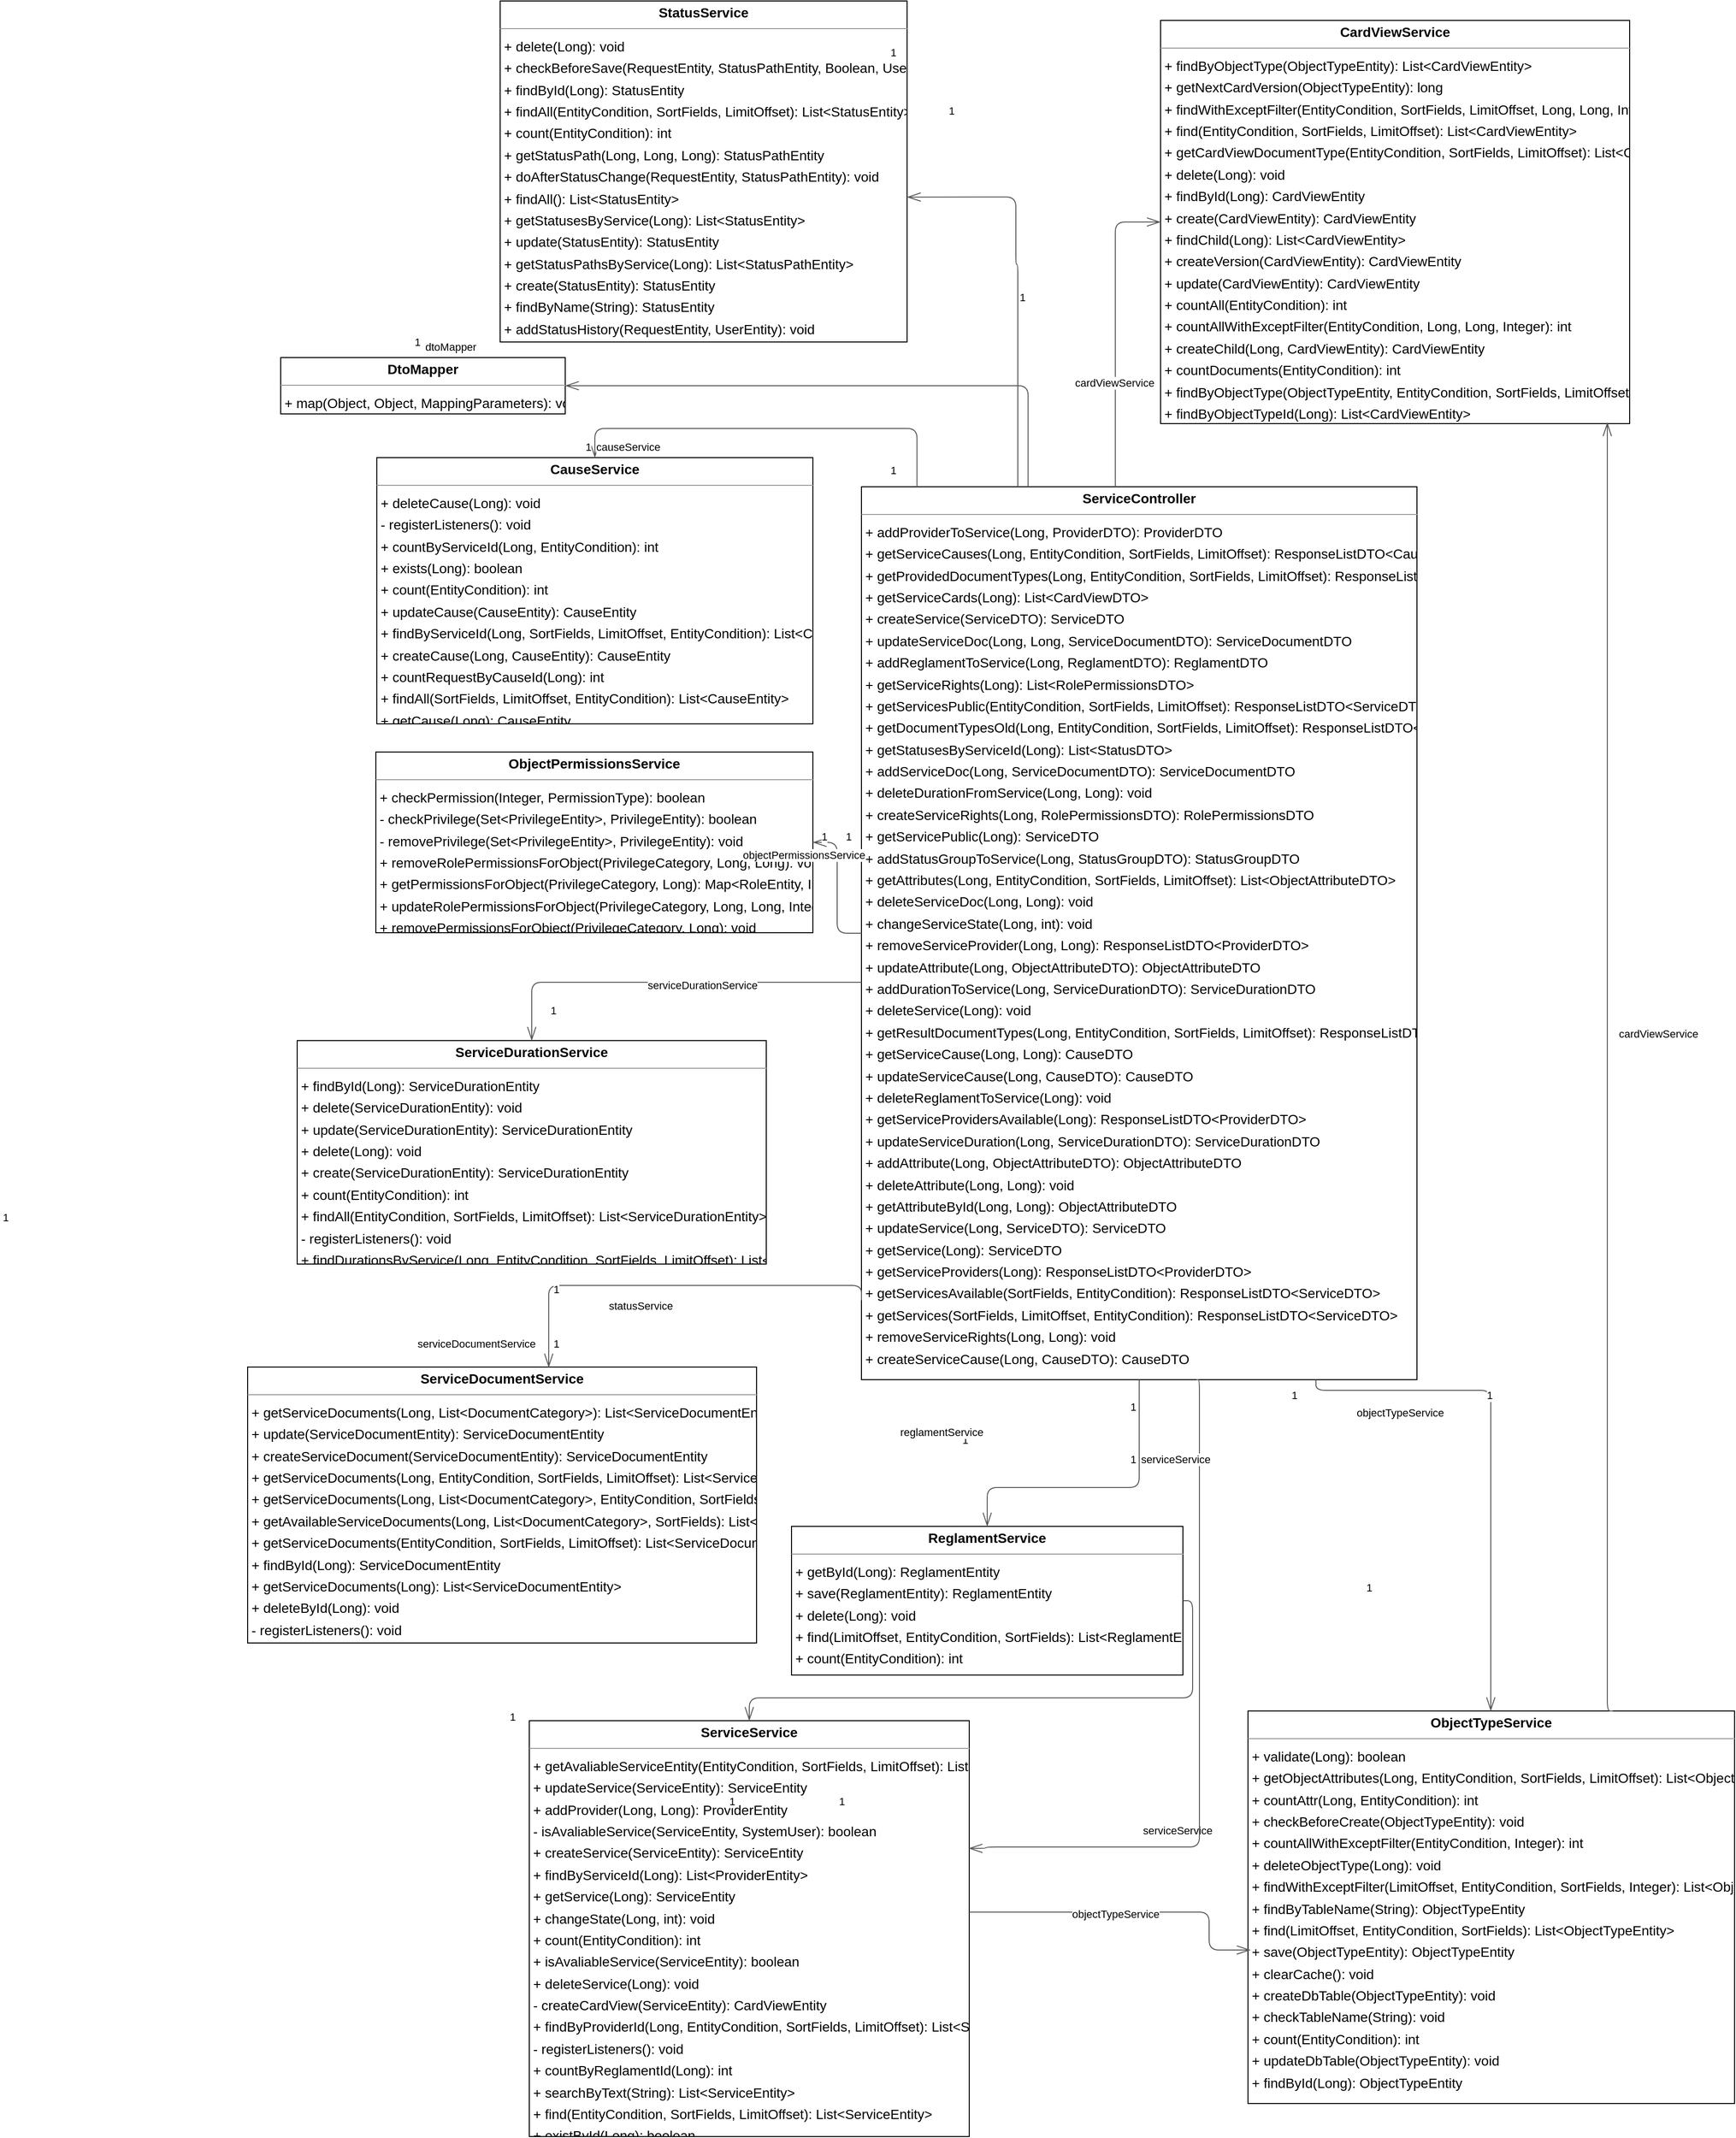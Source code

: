 <mxfile version="24.4.0" type="device">
  <diagram id="-9SgmEnkkTEJJTNnR55M" name="Страница — 1">
    <mxGraphModel dx="1807" dy="2320" grid="1" gridSize="10" guides="1" tooltips="1" connect="1" arrows="1" fold="1" page="0" pageScale="1" pageWidth="827" pageHeight="1169" background="none" math="0" shadow="0">
      <root>
        <mxCell id="0" />
        <mxCell id="1" parent="0" />
        <mxCell id="node2" value="&lt;p style=&quot;margin:0px;margin-top:4px;text-align:center;&quot;&gt;&lt;b&gt;CardViewService&lt;/b&gt;&lt;/p&gt;&lt;hr size=&quot;1&quot;&gt;&lt;p style=&quot;margin:0 0 0 4px;line-height:1.6;&quot;&gt;+ findByObjectType(ObjectTypeEntity): List&amp;lt;CardViewEntity&amp;gt;&lt;br&gt;+ getNextCardVersion(ObjectTypeEntity): long&lt;br&gt;+ findWithExceptFilter(EntityCondition, SortFields, LimitOffset, Long, Long, Integer): List&amp;lt;CardViewEntity&amp;gt;&lt;br&gt;+ find(EntityCondition, SortFields, LimitOffset): List&amp;lt;CardViewEntity&amp;gt;&lt;br&gt;+ getCardViewDocumentType(EntityCondition, SortFields, LimitOffset): List&amp;lt;CardViewEntity&amp;gt;&lt;br&gt;+ delete(Long): void&lt;br&gt;+ findById(Long): CardViewEntity&lt;br&gt;+ create(CardViewEntity): CardViewEntity&lt;br&gt;+ findChild(Long): List&amp;lt;CardViewEntity&amp;gt;&lt;br&gt;+ createVersion(CardViewEntity): CardViewEntity&lt;br&gt;+ update(CardViewEntity): CardViewEntity&lt;br&gt;+ countAll(EntityCondition): int&lt;br&gt;+ countAllWithExceptFilter(EntityCondition, Long, Long, Integer): int&lt;br&gt;+ createChild(Long, CardViewEntity): CardViewEntity&lt;br&gt;+ countDocuments(EntityCondition): int&lt;br&gt;+ findByObjectType(ObjectTypeEntity, EntityCondition, SortFields, LimitOffset): List&amp;lt;CardViewEntity&amp;gt;&lt;br&gt;+ findByObjectTypeId(Long): List&amp;lt;CardViewEntity&amp;gt;&lt;/p&gt;" style="verticalAlign=top;align=left;overflow=fill;fontSize=14;fontFamily=Helvetica;html=1;rounded=0;shadow=0;comic=0;labelBackgroundColor=none;strokeWidth=1;" parent="1" vertex="1">
          <mxGeometry x="2310" y="-480" width="483" height="415" as="geometry" />
        </mxCell>
        <mxCell id="node5" value="&lt;p style=&quot;margin:0px;margin-top:4px;text-align:center;&quot;&gt;&lt;b&gt;CauseService&lt;/b&gt;&lt;/p&gt;&lt;hr size=&quot;1&quot;/&gt;&lt;p style=&quot;margin:0 0 0 4px;line-height:1.6;&quot;&gt;+ deleteCause(Long): void&lt;br/&gt;- registerListeners(): void&lt;br/&gt;+ countByServiceId(Long, EntityCondition): int&lt;br/&gt;+ exists(Long): boolean&lt;br/&gt;+ count(EntityCondition): int&lt;br/&gt;+ updateCause(CauseEntity): CauseEntity&lt;br/&gt;+ findByServiceId(Long, SortFields, LimitOffset, EntityCondition): List&amp;lt;CauseEntity&amp;gt;&lt;br/&gt;+ createCause(Long, CauseEntity): CauseEntity&lt;br/&gt;+ countRequestByCauseId(Long): int&lt;br/&gt;+ findAll(SortFields, LimitOffset, EntityCondition): List&amp;lt;CauseEntity&amp;gt;&lt;br/&gt;+ getCause(Long): CauseEntity&lt;/p&gt;" style="verticalAlign=top;align=left;overflow=fill;fontSize=14;fontFamily=Helvetica;html=1;rounded=0;shadow=0;comic=0;labelBackgroundColor=none;strokeWidth=1;" parent="1" vertex="1">
          <mxGeometry x="1503" y="-30" width="449" height="274" as="geometry" />
        </mxCell>
        <mxCell id="node3" value="&lt;p style=&quot;margin:0px;margin-top:4px;text-align:center;&quot;&gt;&lt;b&gt;DtoMapper&lt;/b&gt;&lt;/p&gt;&lt;hr size=&quot;1&quot;/&gt;&lt;p style=&quot;margin:0 0 0 4px;line-height:1.6;&quot;&gt;+ map(Object, Object, MappingParameters): void&lt;/p&gt;" style="verticalAlign=top;align=left;overflow=fill;fontSize=14;fontFamily=Helvetica;html=1;rounded=0;shadow=0;comic=0;labelBackgroundColor=none;strokeWidth=1;" parent="1" vertex="1">
          <mxGeometry x="1404" y="-133" width="293" height="58" as="geometry" />
        </mxCell>
        <mxCell id="node6" value="&lt;p style=&quot;margin:0px;margin-top:4px;text-align:center;&quot;&gt;&lt;b&gt;ObjectPermissionsService&lt;/b&gt;&lt;/p&gt;&lt;hr size=&quot;1&quot;/&gt;&lt;p style=&quot;margin:0 0 0 4px;line-height:1.6;&quot;&gt;+ checkPermission(Integer, PermissionType): boolean&lt;br/&gt;- checkPrivilege(Set&amp;lt;PrivilegeEntity&amp;gt;, PrivilegeEntity): boolean&lt;br/&gt;- removePrivilege(Set&amp;lt;PrivilegeEntity&amp;gt;, PrivilegeEntity): void&lt;br/&gt;+ removeRolePermissionsForObject(PrivilegeCategory, Long, Long): void&lt;br/&gt;+ getPermissionsForObject(PrivilegeCategory, Long): Map&amp;lt;RoleEntity, Integer&amp;gt;&lt;br/&gt;+ updateRolePermissionsForObject(PrivilegeCategory, Long, Long, Integer): void&lt;br/&gt;+ removePermissionsForObject(PrivilegeCategory, Long): void&lt;/p&gt;" style="verticalAlign=top;align=left;overflow=fill;fontSize=14;fontFamily=Helvetica;html=1;rounded=0;shadow=0;comic=0;labelBackgroundColor=none;strokeWidth=1;" parent="1" vertex="1">
          <mxGeometry x="1502" y="273" width="450" height="186" as="geometry" />
        </mxCell>
        <mxCell id="node8" value="&lt;p style=&quot;margin:0px;margin-top:4px;text-align:center;&quot;&gt;&lt;b&gt;ObjectTypeService&lt;/b&gt;&lt;/p&gt;&lt;hr size=&quot;1&quot;&gt;&lt;p style=&quot;margin:0 0 0 4px;line-height:1.6;&quot;&gt;+ validate(Long): boolean&lt;br&gt;+ getObjectAttributes(Long, EntityCondition, SortFields, LimitOffset): List&amp;lt;ObjectAttributeEntity&amp;gt;&lt;br&gt;+ countAttr(Long, EntityCondition): int&lt;br&gt;+ checkBeforeCreate(ObjectTypeEntity): void&lt;br&gt;+ countAllWithExceptFilter(EntityCondition, Integer): int&lt;br&gt;+ deleteObjectType(Long): void&lt;br&gt;+ findWithExceptFilter(LimitOffset, EntityCondition, SortFields, Integer): List&amp;lt;ObjectTypeEntity&amp;gt;&lt;br&gt;+ findByTableName(String): ObjectTypeEntity&lt;br&gt;+ find(LimitOffset, EntityCondition, SortFields): List&amp;lt;ObjectTypeEntity&amp;gt;&lt;br&gt;+ save(ObjectTypeEntity): ObjectTypeEntity&lt;br&gt;+ clearCache(): void&lt;br&gt;+ createDbTable(ObjectTypeEntity): void&lt;br&gt;+ checkTableName(String): void&lt;br&gt;+ count(EntityCondition): int&lt;br&gt;+ updateDbTable(ObjectTypeEntity): void&lt;br&gt;+ findById(Long): ObjectTypeEntity&lt;br&gt;&lt;/p&gt;" style="verticalAlign=top;align=left;overflow=fill;fontSize=14;fontFamily=Helvetica;html=1;rounded=0;shadow=0;comic=0;labelBackgroundColor=none;strokeWidth=1;" parent="1" vertex="1">
          <mxGeometry x="2400" y="1260" width="501" height="404" as="geometry" />
        </mxCell>
        <mxCell id="node9" value="&lt;p style=&quot;margin:0px;margin-top:4px;text-align:center;&quot;&gt;&lt;b&gt;ReglamentService&lt;/b&gt;&lt;/p&gt;&lt;hr size=&quot;1&quot;&gt;&lt;p style=&quot;margin:0 0 0 4px;line-height:1.6;&quot;&gt;+ getById(Long): ReglamentEntity&lt;br&gt;+ save(ReglamentEntity): ReglamentEntity&lt;br&gt;+ delete(Long): void&lt;br&gt;+ find(LimitOffset, EntityCondition, SortFields): List&amp;lt;ReglamentEntity&amp;gt;&lt;br&gt;+ count(EntityCondition): int&lt;/p&gt;" style="verticalAlign=top;align=left;overflow=fill;fontSize=14;fontFamily=Helvetica;html=1;rounded=0;shadow=0;comic=0;labelBackgroundColor=none;strokeWidth=1;" parent="1" vertex="1">
          <mxGeometry x="1930" y="1070" width="403" height="153" as="geometry" />
        </mxCell>
        <mxCell id="node0" value="&lt;p style=&quot;margin:0px;margin-top:4px;text-align:center;&quot;&gt;&lt;b&gt;ServiceController&lt;/b&gt;&lt;/p&gt;&lt;hr size=&quot;1&quot;&gt;&lt;p style=&quot;margin:0 0 0 4px;line-height:1.6;&quot;&gt;+ addProviderToService(Long, ProviderDTO): ProviderDTO&lt;br&gt;+ getServiceCauses(Long, EntityCondition, SortFields, LimitOffset): ResponseListDTO&amp;lt;CauseDTO&amp;gt;&lt;br&gt;+ getProvidedDocumentTypes(Long, EntityCondition, SortFields, LimitOffset): ResponseListDTO&amp;lt;ServiceDocumentDTO&amp;gt;&lt;br&gt;+ getServiceCards(Long): List&amp;lt;CardViewDTO&amp;gt;&lt;br&gt;+ createService(ServiceDTO): ServiceDTO&lt;br&gt;+ updateServiceDoc(Long, Long, ServiceDocumentDTO): ServiceDocumentDTO&lt;br&gt;+ addReglamentToService(Long, ReglamentDTO): ReglamentDTO&lt;br&gt;+ getServiceRights(Long): List&amp;lt;RolePermissionsDTO&amp;gt;&lt;br&gt;+ getServicesPublic(EntityCondition, SortFields, LimitOffset): ResponseListDTO&amp;lt;ServiceDTO&amp;gt;&lt;br&gt;+ getDocumentTypesOld(Long, EntityCondition, SortFields, LimitOffset): ResponseListDTO&amp;lt;ServiceDocumentDTO&amp;gt;&lt;br&gt;+ getStatusesByServiceId(Long): List&amp;lt;StatusDTO&amp;gt;&lt;br&gt;+ addServiceDoc(Long, ServiceDocumentDTO): ServiceDocumentDTO&lt;br&gt;+ deleteDurationFromService(Long, Long): void&lt;br&gt;+ createServiceRights(Long, RolePermissionsDTO): RolePermissionsDTO&lt;br&gt;+ getServicePublic(Long): ServiceDTO&lt;br&gt;+ addStatusGroupToService(Long, StatusGroupDTO): StatusGroupDTO&lt;br&gt;+ getAttributes(Long, EntityCondition, SortFields, LimitOffset): List&amp;lt;ObjectAttributeDTO&amp;gt;&lt;br&gt;+ deleteServiceDoc(Long, Long): void&lt;br&gt;+ changeServiceState(Long, int): void&lt;br&gt;+ removeServiceProvider(Long, Long): ResponseListDTO&amp;lt;ProviderDTO&amp;gt;&lt;br&gt;+ updateAttribute(Long, ObjectAttributeDTO): ObjectAttributeDTO&lt;br&gt;+ addDurationToService(Long, ServiceDurationDTO): ServiceDurationDTO&lt;br&gt;+ deleteService(Long): void&lt;br&gt;+ getResultDocumentTypes(Long, EntityCondition, SortFields, LimitOffset): ResponseListDTO&amp;lt;ServiceDocumentDTO&amp;gt;&lt;br&gt;+ getServiceCause(Long, Long): CauseDTO&lt;br&gt;+ updateServiceCause(Long, CauseDTO): CauseDTO&lt;br&gt;+ deleteReglamentToService(Long): void&lt;br&gt;+ getServiceProvidersAvailable(Long): ResponseListDTO&amp;lt;ProviderDTO&amp;gt;&lt;br&gt;+ updateServiceDuration(Long, ServiceDurationDTO): ServiceDurationDTO&lt;br&gt;+ addAttribute(Long, ObjectAttributeDTO): ObjectAttributeDTO&lt;br&gt;+ deleteAttribute(Long, Long): void&lt;br&gt;+ getAttributeById(Long, Long): ObjectAttributeDTO&lt;br&gt;+ updateService(Long, ServiceDTO): ServiceDTO&lt;br&gt;+ getService(Long): ServiceDTO&lt;br&gt;+ getServiceProviders(Long): ResponseListDTO&amp;lt;ProviderDTO&amp;gt;&lt;br&gt;+ getServicesAvailable(SortFields, EntityCondition): ResponseListDTO&amp;lt;ServiceDTO&amp;gt;&lt;br&gt;+ getServices(SortFields, LimitOffset, EntityCondition): ResponseListDTO&amp;lt;ServiceDTO&amp;gt;&lt;br&gt;+ removeServiceRights(Long, Long): void&lt;br&gt;+ createServiceCause(Long, CauseDTO): CauseDTO&lt;/p&gt;" style="verticalAlign=top;align=left;overflow=fill;fontSize=14;fontFamily=Helvetica;html=1;rounded=0;shadow=0;comic=0;labelBackgroundColor=none;strokeWidth=1;" parent="1" vertex="1">
          <mxGeometry x="2002" width="572" height="919" as="geometry" />
        </mxCell>
        <mxCell id="node7" value="&lt;p style=&quot;margin:0px;margin-top:4px;text-align:center;&quot;&gt;&lt;b&gt;ServiceDocumentService&lt;/b&gt;&lt;/p&gt;&lt;hr size=&quot;1&quot;/&gt;&lt;p style=&quot;margin:0 0 0 4px;line-height:1.6;&quot;&gt;+ getServiceDocuments(Long, List&amp;lt;DocumentCategory&amp;gt;): List&amp;lt;ServiceDocumentEntity&amp;gt;&lt;br/&gt;+ update(ServiceDocumentEntity): ServiceDocumentEntity&lt;br/&gt;+ createServiceDocument(ServiceDocumentEntity): ServiceDocumentEntity&lt;br/&gt;+ getServiceDocuments(Long, EntityCondition, SortFields, LimitOffset): List&amp;lt;ServiceDocumentEntity&amp;gt;&lt;br/&gt;+ getServiceDocuments(Long, List&amp;lt;DocumentCategory&amp;gt;, EntityCondition, SortFields, LimitOffset): List&amp;lt;ServiceDocumentEntity&amp;gt;&lt;br/&gt;+ getAvailableServiceDocuments(Long, List&amp;lt;DocumentCategory&amp;gt;, SortFields): List&amp;lt;ServiceDocumentEntity&amp;gt;&lt;br/&gt;+ getServiceDocuments(EntityCondition, SortFields, LimitOffset): List&amp;lt;ServiceDocumentEntity&amp;gt;&lt;br/&gt;+ findById(Long): ServiceDocumentEntity&lt;br/&gt;+ getServiceDocuments(Long): List&amp;lt;ServiceDocumentEntity&amp;gt;&lt;br/&gt;+ deleteById(Long): void&lt;br/&gt;- registerListeners(): void&lt;/p&gt;" style="verticalAlign=top;align=left;overflow=fill;fontSize=14;fontFamily=Helvetica;html=1;rounded=0;shadow=0;comic=0;labelBackgroundColor=none;strokeWidth=1;" parent="1" vertex="1">
          <mxGeometry x="1370" y="906" width="524" height="284" as="geometry" />
        </mxCell>
        <mxCell id="node1" value="&lt;p style=&quot;margin:0px;margin-top:4px;text-align:center;&quot;&gt;&lt;b&gt;ServiceDurationService&lt;/b&gt;&lt;/p&gt;&lt;hr size=&quot;1&quot;/&gt;&lt;p style=&quot;margin:0 0 0 4px;line-height:1.6;&quot;&gt;+ findById(Long): ServiceDurationEntity&lt;br/&gt;+ delete(ServiceDurationEntity): void&lt;br/&gt;+ update(ServiceDurationEntity): ServiceDurationEntity&lt;br/&gt;+ delete(Long): void&lt;br/&gt;+ create(ServiceDurationEntity): ServiceDurationEntity&lt;br/&gt;+ count(EntityCondition): int&lt;br/&gt;+ findAll(EntityCondition, SortFields, LimitOffset): List&amp;lt;ServiceDurationEntity&amp;gt;&lt;br/&gt;- registerListeners(): void&lt;br/&gt;+ findDurationsByService(Long, EntityCondition, SortFields, LimitOffset): List&amp;lt;ServiceDurationEntity&amp;gt;&lt;/p&gt;" style="verticalAlign=top;align=left;overflow=fill;fontSize=14;fontFamily=Helvetica;html=1;rounded=0;shadow=0;comic=0;labelBackgroundColor=none;strokeWidth=1;" parent="1" vertex="1">
          <mxGeometry x="1421" y="570" width="483" height="230" as="geometry" />
        </mxCell>
        <mxCell id="node4" value="&lt;p style=&quot;margin:0px;margin-top:4px;text-align:center;&quot;&gt;&lt;b&gt;ServiceService&lt;/b&gt;&lt;/p&gt;&lt;hr size=&quot;1&quot;/&gt;&lt;p style=&quot;margin:0 0 0 4px;line-height:1.6;&quot;&gt;+ getAvaliableServiceEntity(EntityCondition, SortFields, LimitOffset): List&amp;lt;ServiceEntity&amp;gt;&lt;br/&gt;+ updateService(ServiceEntity): ServiceEntity&lt;br/&gt;+ addProvider(Long, Long): ProviderEntity&lt;br/&gt;- isAvaliableService(ServiceEntity, SystemUser): boolean&lt;br/&gt;+ createService(ServiceEntity): ServiceEntity&lt;br/&gt;+ findByServiceId(Long): List&amp;lt;ProviderEntity&amp;gt;&lt;br/&gt;+ getService(Long): ServiceEntity&lt;br/&gt;+ changeState(Long, int): void&lt;br/&gt;+ count(EntityCondition): int&lt;br/&gt;+ isAvaliableService(ServiceEntity): boolean&lt;br/&gt;+ deleteService(Long): void&lt;br/&gt;- createCardView(ServiceEntity): CardViewEntity&lt;br/&gt;+ findByProviderId(Long, EntityCondition, SortFields, LimitOffset): List&amp;lt;ServiceEntity&amp;gt;&lt;br/&gt;- registerListeners(): void&lt;br/&gt;+ countByReglamentId(Long): int&lt;br/&gt;+ searchByText(String): List&amp;lt;ServiceEntity&amp;gt;&lt;br/&gt;+ find(EntityCondition, SortFields, LimitOffset): List&amp;lt;ServiceEntity&amp;gt;&lt;br/&gt;+ existById(Long): boolean&lt;/p&gt;" style="verticalAlign=top;align=left;overflow=fill;fontSize=14;fontFamily=Helvetica;html=1;rounded=0;shadow=0;comic=0;labelBackgroundColor=none;strokeWidth=1;" parent="1" vertex="1">
          <mxGeometry x="1660" y="1270" width="453" height="428" as="geometry" />
        </mxCell>
        <mxCell id="node10" value="&lt;p style=&quot;margin:0px;margin-top:4px;text-align:center;&quot;&gt;&lt;b&gt;StatusService&lt;/b&gt;&lt;/p&gt;&lt;hr size=&quot;1&quot;&gt;&lt;p style=&quot;margin:0 0 0 4px;line-height:1.6;&quot;&gt;+ delete(Long): void&lt;br&gt;+ checkBeforeSave(RequestEntity, StatusPathEntity, Boolean, UserEntity): List&amp;lt;String&amp;gt;&lt;br&gt;+ findById(Long): StatusEntity&lt;br&gt;+ findAll(EntityCondition, SortFields, LimitOffset): List&amp;lt;StatusEntity&amp;gt;&lt;br&gt;+ count(EntityCondition): int&lt;br&gt;+ getStatusPath(Long, Long, Long): StatusPathEntity&lt;br&gt;+ doAfterStatusChange(RequestEntity, StatusPathEntity): void&lt;br&gt;+ findAll(): List&amp;lt;StatusEntity&amp;gt;&lt;br&gt;+ getStatusesByService(Long): List&amp;lt;StatusEntity&amp;gt;&lt;br&gt;+ update(StatusEntity): StatusEntity&lt;br&gt;+ getStatusPathsByService(Long): List&amp;lt;StatusPathEntity&amp;gt;&lt;br&gt;+ create(StatusEntity): StatusEntity&lt;br&gt;+ findByName(String): StatusEntity&lt;br&gt;+ addStatusHistory(RequestEntity, UserEntity): void&lt;br&gt;&lt;/p&gt;" style="verticalAlign=top;align=left;overflow=fill;fontSize=14;fontFamily=Helvetica;html=1;rounded=0;shadow=0;comic=0;labelBackgroundColor=none;strokeWidth=1;" parent="1" vertex="1">
          <mxGeometry x="1630" y="-500" width="419" height="351" as="geometry" />
        </mxCell>
        <mxCell id="edge9" value="" style="html=1;rounded=1;edgeStyle=orthogonalEdgeStyle;dashed=0;startArrow=diamondThinstartSize=12;endArrow=openThin;endSize=12;strokeColor=#595959;exitX=0.750;exitY=0.000;exitDx=0;exitDy=0;entryX=0.953;entryY=0.997;entryDx=0;entryDy=0;entryPerimeter=0;" parent="1" source="node8" target="node2" edge="1">
          <mxGeometry width="50" height="50" relative="1" as="geometry">
            <Array as="points">
              <mxPoint x="2770" y="1260" />
              <mxPoint x="2770" y="-66" />
            </Array>
            <mxPoint x="2770" y="-80" as="targetPoint" />
          </mxGeometry>
        </mxCell>
        <mxCell id="label59" value="cardViewService" style="edgeLabel;resizable=0;html=1;align=left;verticalAlign=top;strokeColor=default;" parent="edge9" vertex="1" connectable="0">
          <mxGeometry x="2780" y="550" as="geometry" />
        </mxCell>
        <mxCell id="edge11" value="" style="html=1;rounded=1;edgeStyle=orthogonalEdgeStyle;dashed=0;startArrow=diamondThinstartSize=12;endArrow=openThin;endSize=12;strokeColor=#595959;exitX=1.000;exitY=0.500;exitDx=0;exitDy=0;" parent="1" source="node9" target="node4" edge="1">
          <mxGeometry width="50" height="50" relative="1" as="geometry">
            <Array as="points" />
          </mxGeometry>
        </mxCell>
        <mxCell id="label66" value="1" style="edgeLabel;resizable=0;html=1;align=left;verticalAlign=top;strokeColor=default;" parent="edge11" vertex="1" connectable="0">
          <mxGeometry x="1864" y="1340" as="geometry" />
        </mxCell>
        <mxCell id="label70" value="1" style="edgeLabel;resizable=0;html=1;align=left;verticalAlign=top;strokeColor=default;" parent="edge11" vertex="1" connectable="0">
          <mxGeometry x="1977" y="1340" as="geometry" />
        </mxCell>
        <mxCell id="label71" value="serviceService" style="edgeLabel;resizable=0;html=1;align=left;verticalAlign=top;strokeColor=default;" parent="edge11" vertex="1" connectable="0">
          <mxGeometry x="2290" y="1370" as="geometry" />
        </mxCell>
        <mxCell id="edge1" value="" style="html=1;rounded=1;edgeStyle=orthogonalEdgeStyle;dashed=0;startArrow=diamondThinstartSize=12;endArrow=openThin;endSize=12;strokeColor=#595959;entryX=0.000;entryY=0.500;entryDx=0;entryDy=0;exitX=0.457;exitY=0;exitDx=0;exitDy=0;exitPerimeter=0;" parent="1" source="node0" target="node2" edge="1">
          <mxGeometry width="50" height="50" relative="1" as="geometry">
            <Array as="points" />
            <mxPoint x="2610" y="300" as="sourcePoint" />
          </mxGeometry>
        </mxCell>
        <mxCell id="label11" value="cardViewService" style="edgeLabel;resizable=0;html=1;align=left;verticalAlign=top;strokeColor=default;" parent="edge1" vertex="1" connectable="0">
          <mxGeometry x="2220" y="-120" as="geometry" />
        </mxCell>
        <mxCell id="edge4" value="" style="html=1;rounded=1;edgeStyle=orthogonalEdgeStyle;dashed=0;startArrow=diamondThinstartSize=12;endArrow=openThin;endSize=12;strokeColor=#595959;exitX=0.100;exitY=0.000;exitDx=0;exitDy=0;entryX=0.500;entryY=0.000;entryDx=0;entryDy=0;" parent="1" source="node0" target="node5" edge="1">
          <mxGeometry width="50" height="50" relative="1" as="geometry">
            <Array as="points">
              <mxPoint x="2059" y="-60" />
              <mxPoint x="1727" y="-60" />
            </Array>
          </mxGeometry>
        </mxCell>
        <mxCell id="label24" value="1" style="edgeLabel;resizable=0;html=1;align=left;verticalAlign=top;strokeColor=default;" parent="edge4" vertex="1" connectable="0">
          <mxGeometry x="2090" y="-400" as="geometry" />
        </mxCell>
        <mxCell id="label28" value="1" style="edgeLabel;resizable=0;html=1;align=left;verticalAlign=top;strokeColor=default;" parent="edge4" vertex="1" connectable="0">
          <mxGeometry x="1716" y="-54" as="geometry" />
        </mxCell>
        <mxCell id="label29" value="causeService" style="edgeLabel;resizable=0;html=1;align=left;verticalAlign=top;strokeColor=default;" parent="edge4" vertex="1" connectable="0">
          <mxGeometry x="1727" y="-54" as="geometry" />
        </mxCell>
        <mxCell id="edge2" value="" style="html=1;rounded=1;edgeStyle=orthogonalEdgeStyle;dashed=0;startArrow=diamondThinstartSize=12;endArrow=openThin;endSize=12;strokeColor=#595959;exitX=0.300;exitY=0.000;exitDx=0;exitDy=0;entryX=1;entryY=0.5;entryDx=0;entryDy=0;" parent="1" source="node0" target="node3" edge="1">
          <mxGeometry width="50" height="50" relative="1" as="geometry">
            <Array as="points">
              <mxPoint x="2174" y="-104" />
            </Array>
          </mxGeometry>
        </mxCell>
        <mxCell id="label12" value="1" style="edgeLabel;resizable=0;html=1;align=left;verticalAlign=top;strokeColor=default;" parent="edge2" vertex="1" connectable="0">
          <mxGeometry x="2163" y="-208" as="geometry" />
        </mxCell>
        <mxCell id="label16" value="1" style="edgeLabel;resizable=0;html=1;align=left;verticalAlign=top;strokeColor=default;" parent="edge2" vertex="1" connectable="0">
          <mxGeometry x="1540" y="-162" as="geometry" />
        </mxCell>
        <mxCell id="label17" value="dtoMapper" style="edgeLabel;resizable=0;html=1;align=left;verticalAlign=top;strokeColor=default;" parent="edge2" vertex="1" connectable="0">
          <mxGeometry x="1551" y="-157" as="geometry" />
        </mxCell>
        <mxCell id="edge5" value="" style="html=1;rounded=1;edgeStyle=orthogonalEdgeStyle;dashed=0;startArrow=diamondThinstartSize=12;endArrow=openThin;endSize=12;strokeColor=#595959;exitX=0.000;exitY=0.500;exitDx=0;exitDy=0;entryX=1.000;entryY=0.500;entryDx=0;entryDy=0;" parent="1" source="node0" target="node6" edge="1">
          <mxGeometry width="50" height="50" relative="1" as="geometry">
            <Array as="points" />
          </mxGeometry>
        </mxCell>
        <mxCell id="label30" value="1" style="edgeLabel;resizable=0;html=1;align=left;verticalAlign=top;strokeColor=default;" parent="edge5" vertex="1" connectable="0">
          <mxGeometry x="1984" y="347" as="geometry" />
        </mxCell>
        <mxCell id="label34" value="1" style="edgeLabel;resizable=0;html=1;align=left;verticalAlign=top;strokeColor=default;" parent="edge5" vertex="1" connectable="0">
          <mxGeometry x="1959" y="347" as="geometry" />
        </mxCell>
        <mxCell id="label35" value="objectPermissionsService" style="edgeLabel;resizable=0;html=1;align=left;verticalAlign=top;strokeColor=default;" parent="edge5" vertex="1" connectable="0">
          <mxGeometry x="1878" y="366" as="geometry" />
        </mxCell>
        <mxCell id="edge7" value="" style="html=1;rounded=1;edgeStyle=orthogonalEdgeStyle;dashed=0;startArrow=diamondThinstartSize=12;endArrow=openThin;endSize=12;strokeColor=#595959;" parent="1" source="node0" target="node8" edge="1">
          <mxGeometry width="50" height="50" relative="1" as="geometry">
            <Array as="points">
              <mxPoint x="2470" y="930" />
              <mxPoint x="2650" y="930" />
            </Array>
            <mxPoint x="2460" y="930" as="sourcePoint" />
          </mxGeometry>
        </mxCell>
        <mxCell id="label42" value="1" style="edgeLabel;resizable=0;html=1;align=left;verticalAlign=top;strokeColor=default;" parent="edge7" vertex="1" connectable="0">
          <mxGeometry x="2443" y="922" as="geometry" />
        </mxCell>
        <mxCell id="label46" value="1" style="edgeLabel;resizable=0;html=1;align=left;verticalAlign=top;strokeColor=default;" parent="edge7" vertex="1" connectable="0">
          <mxGeometry x="2644" y="922" as="geometry" />
        </mxCell>
        <mxCell id="label47" value="objectTypeService" style="edgeLabel;resizable=0;html=1;align=left;verticalAlign=top;strokeColor=default;" parent="edge7" vertex="1" connectable="0">
          <mxGeometry x="2510" y="940" as="geometry" />
        </mxCell>
        <mxCell id="edge10" value="" style="html=1;rounded=1;edgeStyle=orthogonalEdgeStyle;dashed=0;startArrow=diamondThinstartSize=12;endArrow=openThin;endSize=12;strokeColor=#595959;exitX=0.500;exitY=1.000;exitDx=0;exitDy=0;entryX=0.500;entryY=0.000;entryDx=0;entryDy=0;" parent="1" source="node0" target="node9" edge="1">
          <mxGeometry width="50" height="50" relative="1" as="geometry">
            <Array as="points">
              <mxPoint x="2288" y="1030" />
              <mxPoint x="2132" y="1030" />
            </Array>
          </mxGeometry>
        </mxCell>
        <mxCell id="label60" value="1" style="edgeLabel;resizable=0;html=1;align=left;verticalAlign=top;strokeColor=default;" parent="edge10" vertex="1" connectable="0">
          <mxGeometry x="2104" y="968" as="geometry" />
        </mxCell>
        <mxCell id="label64" value="1" style="edgeLabel;resizable=0;html=1;align=left;verticalAlign=top;strokeColor=default;" parent="edge10" vertex="1" connectable="0">
          <mxGeometry x="1638" y="1253" as="geometry" />
        </mxCell>
        <mxCell id="label65" value="reglamentService" style="edgeLabel;resizable=0;html=1;align=left;verticalAlign=top;strokeColor=default;" parent="edge10" vertex="1" connectable="0">
          <mxGeometry x="2040" y="960" as="geometry" />
        </mxCell>
        <mxCell id="edge6" value="" style="html=1;rounded=1;edgeStyle=orthogonalEdgeStyle;dashed=0;startArrow=diamondThinstartSize=12;endArrow=openThin;endSize=12;strokeColor=#595959;exitX=0.000;exitY=0.911;exitDx=0;exitDy=0;entryX=0.592;entryY=0.001;entryDx=0;entryDy=0;entryPerimeter=0;" parent="1" source="node0" target="node7" edge="1">
          <mxGeometry width="50" height="50" relative="1" as="geometry">
            <Array as="points">
              <mxPoint x="2002" y="822" />
              <mxPoint x="1680" y="822" />
              <mxPoint x="1680" y="906" />
            </Array>
          </mxGeometry>
        </mxCell>
        <mxCell id="label36" value="1" style="edgeLabel;resizable=0;html=1;align=left;verticalAlign=top;strokeColor=default;" parent="edge6" vertex="1" connectable="0">
          <mxGeometry x="1683" y="813" as="geometry" />
        </mxCell>
        <mxCell id="label40" value="1" style="edgeLabel;resizable=0;html=1;align=left;verticalAlign=top;strokeColor=default;" parent="edge6" vertex="1" connectable="0">
          <mxGeometry x="1683" y="869" as="geometry" />
        </mxCell>
        <mxCell id="label41" value="serviceDocumentService" style="edgeLabel;resizable=0;html=1;align=left;verticalAlign=top;strokeColor=default;" parent="edge6" vertex="1" connectable="0">
          <mxGeometry x="1543" y="869" as="geometry" />
        </mxCell>
        <mxCell id="edge0" value="" style="html=1;rounded=1;edgeStyle=orthogonalEdgeStyle;dashed=0;startArrow=diamondThinstartSize=12;endArrow=openThin;endSize=12;strokeColor=#595959;entryX=0.500;entryY=0.000;entryDx=0;entryDy=0;" parent="1" source="node0" target="node1" edge="1">
          <mxGeometry width="50" height="50" relative="1" as="geometry">
            <Array as="points">
              <mxPoint x="1663" y="510" />
            </Array>
          </mxGeometry>
        </mxCell>
        <mxCell id="label0" value="1" style="edgeLabel;resizable=0;html=1;align=left;verticalAlign=top;strokeColor=default;" parent="edge0" vertex="1" connectable="0">
          <mxGeometry x="2030" y="-30" as="geometry" />
        </mxCell>
        <mxCell id="label4" value="1" style="edgeLabel;resizable=0;html=1;align=left;verticalAlign=top;strokeColor=default;" parent="edge0" vertex="1" connectable="0">
          <mxGeometry x="1378" y="478" as="geometry">
            <mxPoint x="302" y="48" as="offset" />
          </mxGeometry>
        </mxCell>
        <mxCell id="label5" value="serviceDurationService" style="edgeLabel;resizable=0;html=1;align=left;verticalAlign=top;strokeColor=default;" parent="edge0" vertex="1" connectable="0">
          <mxGeometry x="1780" y="500" as="geometry" />
        </mxCell>
        <mxCell id="edge3" value="" style="html=1;rounded=1;edgeStyle=orthogonalEdgeStyle;dashed=0;startArrow=diamondThinstartSize=12;endArrow=openThin;endSize=12;strokeColor=#595959;entryX=0.999;entryY=0.307;entryDx=0;entryDy=0;entryPerimeter=0;" parent="1" target="node4" edge="1">
          <mxGeometry width="50" height="50" relative="1" as="geometry">
            <Array as="points">
              <mxPoint x="2350" y="919" />
              <mxPoint x="2350" y="1400" />
              <mxPoint x="2130" y="1400" />
              <mxPoint x="2130" y="1401" />
            </Array>
            <mxPoint x="2347" y="919" as="sourcePoint" />
          </mxGeometry>
        </mxCell>
        <mxCell id="label18" value="1" style="edgeLabel;resizable=0;html=1;align=left;verticalAlign=top;strokeColor=default;" parent="edge3" vertex="1" connectable="0">
          <mxGeometry x="2277" y="934" as="geometry" />
        </mxCell>
        <mxCell id="label22" value="1" style="edgeLabel;resizable=0;html=1;align=left;verticalAlign=top;strokeColor=default;" parent="edge3" vertex="1" connectable="0">
          <mxGeometry x="2277" y="988" as="geometry" />
        </mxCell>
        <mxCell id="label23" value="serviceService" style="edgeLabel;resizable=0;html=1;align=left;verticalAlign=top;strokeColor=default;" parent="edge3" vertex="1" connectable="0">
          <mxGeometry x="2288" y="988" as="geometry" />
        </mxCell>
        <mxCell id="edge12" value="" style="html=1;rounded=1;edgeStyle=orthogonalEdgeStyle;dashed=0;startArrow=diamondThinstartSize=12;endArrow=openThin;endSize=12;strokeColor=#595959;entryX=1;entryY=0.575;entryDx=0;entryDy=0;entryPerimeter=0;" parent="1" target="node10" edge="1">
          <mxGeometry width="50" height="50" relative="1" as="geometry">
            <Array as="points">
              <mxPoint x="2163" y="-229" />
              <mxPoint x="2161" y="-229" />
              <mxPoint x="2161" y="-298" />
            </Array>
            <mxPoint x="2163" as="sourcePoint" />
            <mxPoint x="1780" y="-460" as="targetPoint" />
          </mxGeometry>
        </mxCell>
        <mxCell id="label72" value="1" style="edgeLabel;resizable=0;html=1;align=left;verticalAlign=top;strokeColor=default;" parent="edge12" vertex="1" connectable="0">
          <mxGeometry x="2030" y="-460" as="geometry" />
        </mxCell>
        <mxCell id="label76" value="1" style="edgeLabel;resizable=0;html=1;align=left;verticalAlign=top;strokeColor=default;" parent="edge12" vertex="1" connectable="0">
          <mxGeometry x="1116" y="739" as="geometry" />
        </mxCell>
        <mxCell id="label77" value="statusService" style="edgeLabel;resizable=0;html=1;align=left;verticalAlign=top;strokeColor=default;" parent="edge12" vertex="1" connectable="0">
          <mxGeometry x="1740" y="830" as="geometry" />
        </mxCell>
        <mxCell id="edge8" value="" style="html=1;rounded=1;edgeStyle=orthogonalEdgeStyle;dashed=0;startArrow=diamondThinstartSize=12;endArrow=openThin;endSize=12;strokeColor=#595959;entryX=0.005;entryY=0.609;entryDx=0;entryDy=0;entryPerimeter=0;" parent="1" source="node4" target="node8" edge="1">
          <mxGeometry width="50" height="50" relative="1" as="geometry">
            <Array as="points">
              <mxPoint x="2360" y="1467" />
              <mxPoint x="2360" y="1506" />
            </Array>
            <mxPoint x="2490" y="1180" as="sourcePoint" />
            <mxPoint x="2564.95" y="1120.0" as="targetPoint" />
          </mxGeometry>
        </mxCell>
        <mxCell id="label48" value="1" style="edgeLabel;resizable=0;html=1;align=left;verticalAlign=top;strokeColor=default;" parent="edge8" vertex="1" connectable="0">
          <mxGeometry x="2520" y="1120" as="geometry" />
        </mxCell>
        <mxCell id="label53" value="objectTypeService" style="edgeLabel;resizable=0;html=1;align=left;verticalAlign=top;strokeColor=default;" parent="edge8" vertex="1" connectable="0">
          <mxGeometry x="1930" y="1520" as="geometry">
            <mxPoint x="287" y="-64" as="offset" />
          </mxGeometry>
        </mxCell>
      </root>
    </mxGraphModel>
  </diagram>
</mxfile>
